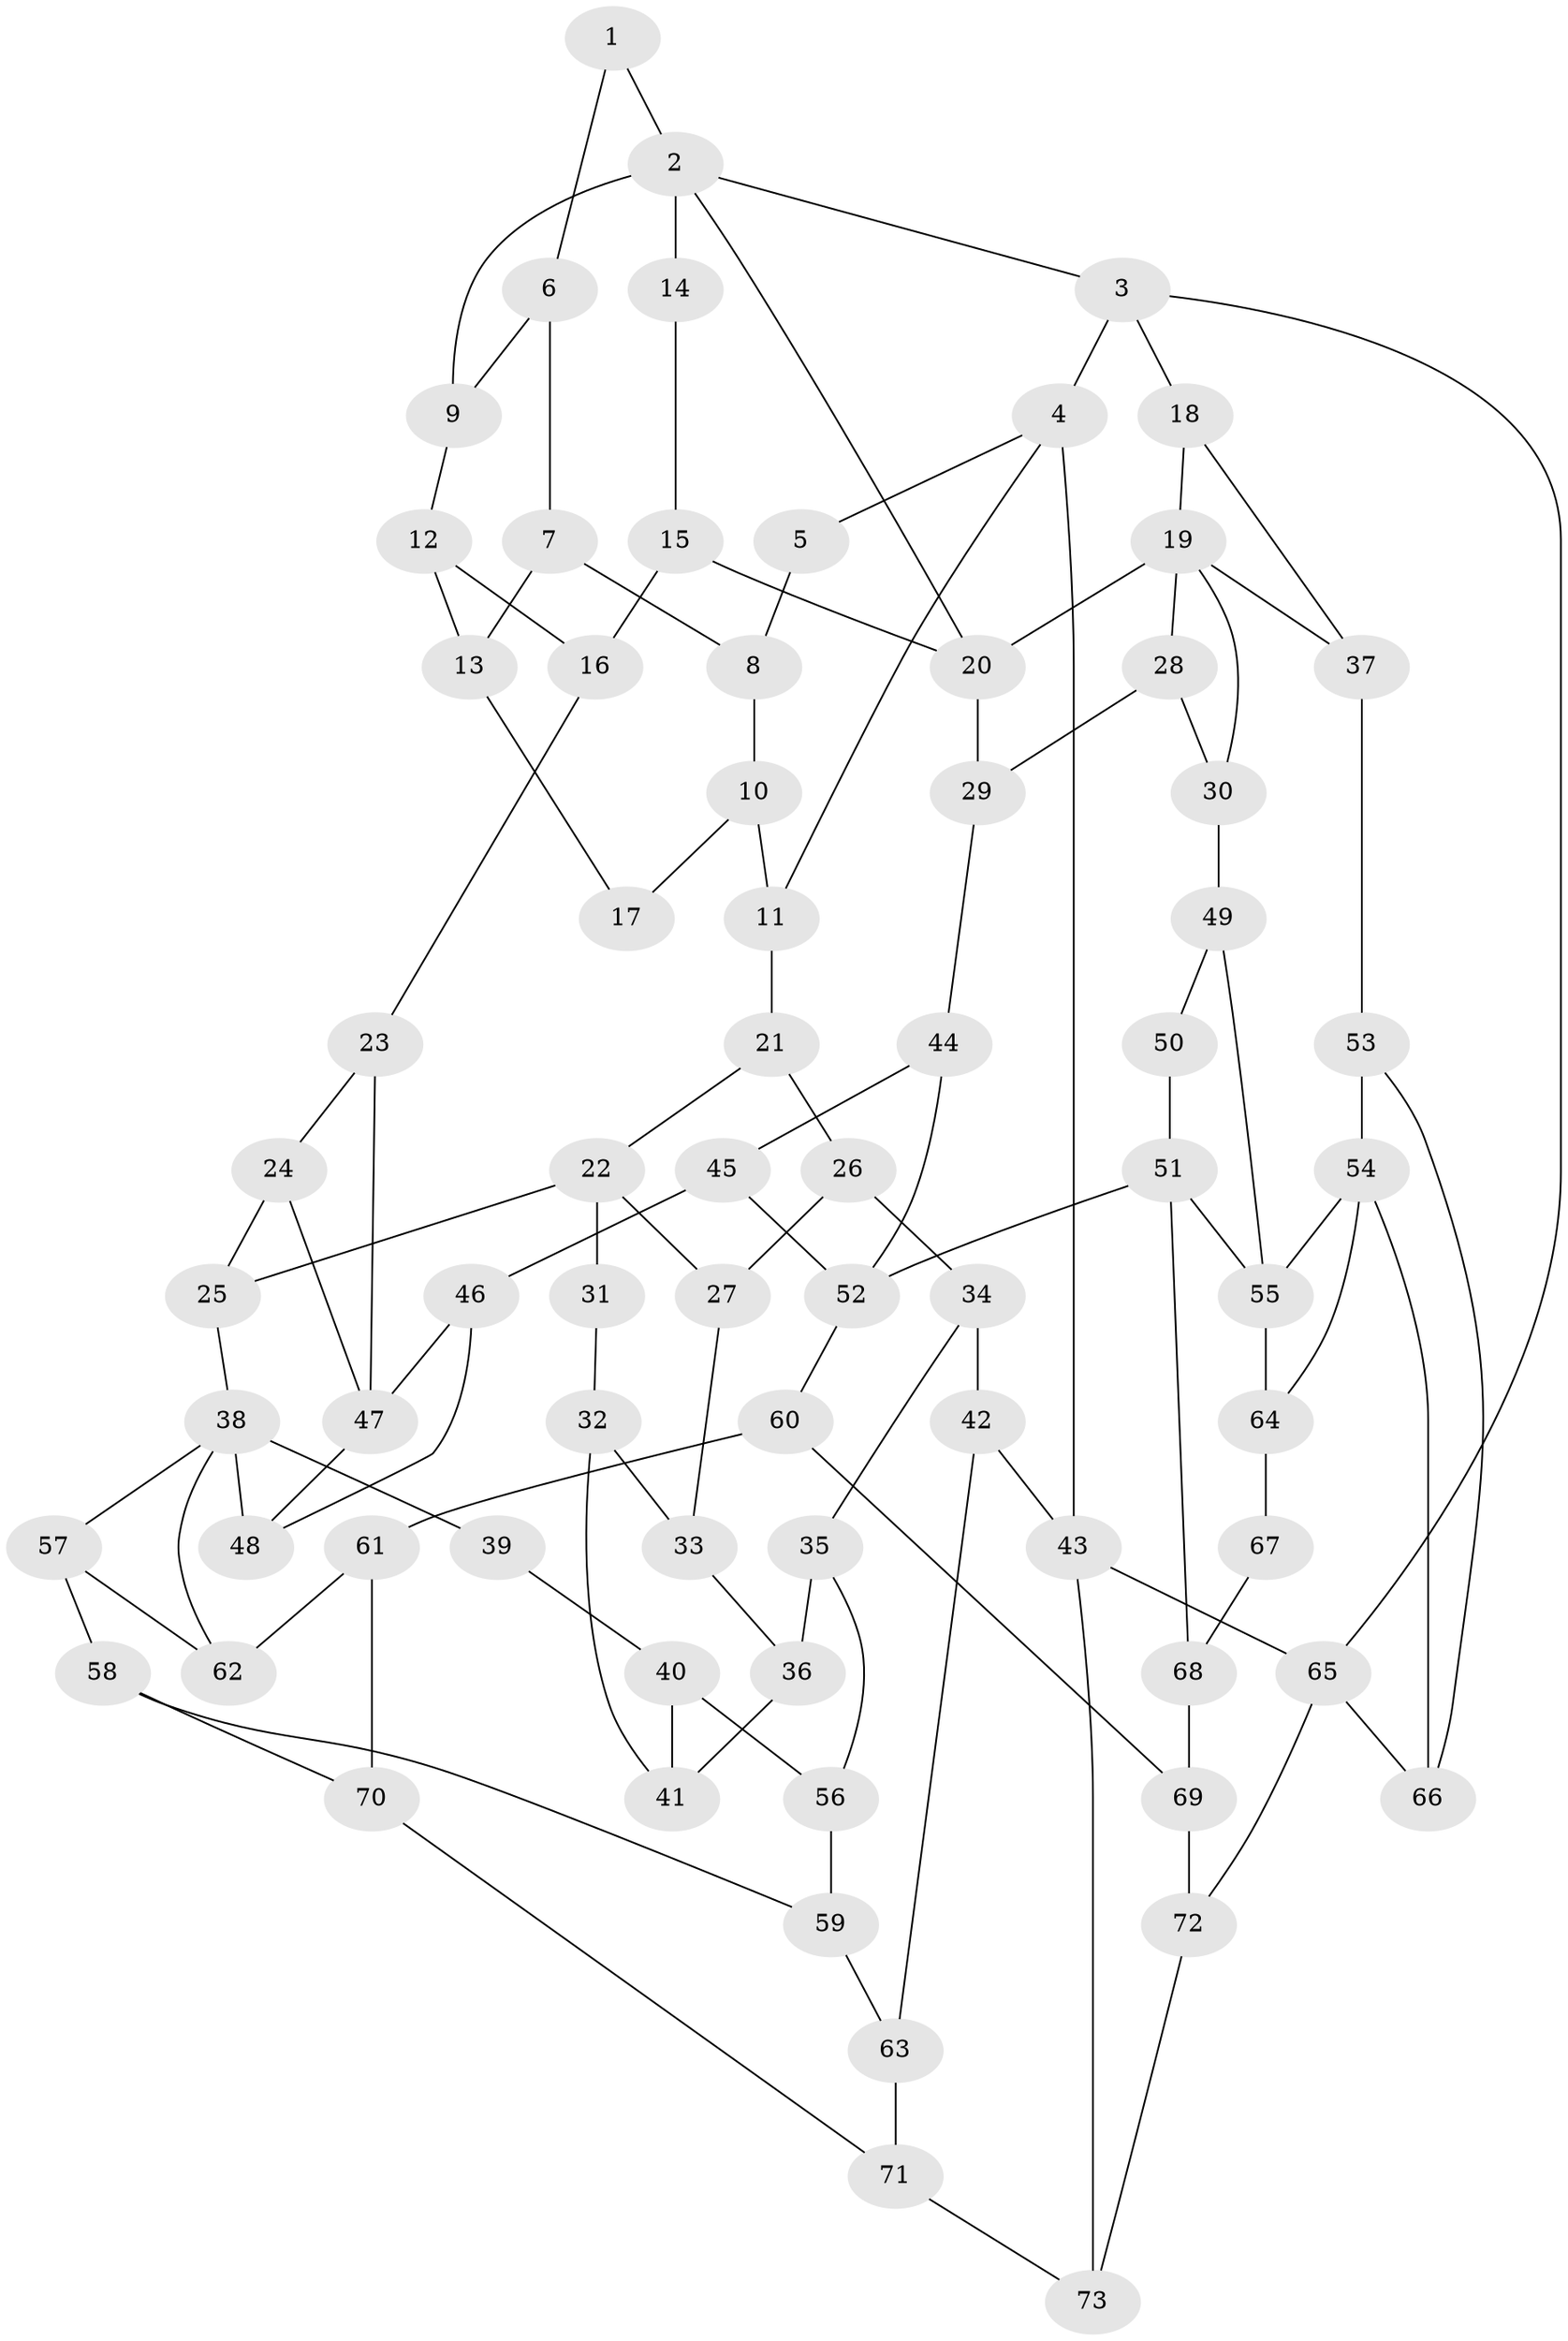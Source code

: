 // original degree distribution, {3: 0.029411764705882353, 5: 0.46078431372549017, 6: 0.2549019607843137, 4: 0.2549019607843137}
// Generated by graph-tools (version 1.1) at 2025/54/03/04/25 22:54:14]
// undirected, 73 vertices, 114 edges
graph export_dot {
  node [color=gray90,style=filled];
  1;
  2;
  3;
  4;
  5;
  6;
  7;
  8;
  9;
  10;
  11;
  12;
  13;
  14;
  15;
  16;
  17;
  18;
  19;
  20;
  21;
  22;
  23;
  24;
  25;
  26;
  27;
  28;
  29;
  30;
  31;
  32;
  33;
  34;
  35;
  36;
  37;
  38;
  39;
  40;
  41;
  42;
  43;
  44;
  45;
  46;
  47;
  48;
  49;
  50;
  51;
  52;
  53;
  54;
  55;
  56;
  57;
  58;
  59;
  60;
  61;
  62;
  63;
  64;
  65;
  66;
  67;
  68;
  69;
  70;
  71;
  72;
  73;
  1 -- 2 [weight=1.0];
  1 -- 6 [weight=1.0];
  2 -- 3 [weight=1.0];
  2 -- 9 [weight=1.0];
  2 -- 14 [weight=2.0];
  2 -- 20 [weight=1.0];
  3 -- 4 [weight=1.0];
  3 -- 18 [weight=1.0];
  3 -- 65 [weight=1.0];
  4 -- 5 [weight=1.0];
  4 -- 11 [weight=1.0];
  4 -- 43 [weight=1.0];
  5 -- 8 [weight=1.0];
  6 -- 7 [weight=1.0];
  6 -- 9 [weight=1.0];
  7 -- 8 [weight=1.0];
  7 -- 13 [weight=1.0];
  8 -- 10 [weight=1.0];
  9 -- 12 [weight=1.0];
  10 -- 11 [weight=1.0];
  10 -- 17 [weight=1.0];
  11 -- 21 [weight=1.0];
  12 -- 13 [weight=1.0];
  12 -- 16 [weight=1.0];
  13 -- 17 [weight=1.0];
  14 -- 15 [weight=1.0];
  15 -- 16 [weight=1.0];
  15 -- 20 [weight=1.0];
  16 -- 23 [weight=1.0];
  18 -- 19 [weight=1.0];
  18 -- 37 [weight=1.0];
  19 -- 20 [weight=2.0];
  19 -- 28 [weight=1.0];
  19 -- 30 [weight=1.0];
  19 -- 37 [weight=1.0];
  20 -- 29 [weight=1.0];
  21 -- 22 [weight=1.0];
  21 -- 26 [weight=1.0];
  22 -- 25 [weight=1.0];
  22 -- 27 [weight=1.0];
  22 -- 31 [weight=2.0];
  23 -- 24 [weight=1.0];
  23 -- 47 [weight=1.0];
  24 -- 25 [weight=1.0];
  24 -- 47 [weight=1.0];
  25 -- 38 [weight=1.0];
  26 -- 27 [weight=1.0];
  26 -- 34 [weight=1.0];
  27 -- 33 [weight=1.0];
  28 -- 29 [weight=1.0];
  28 -- 30 [weight=1.0];
  29 -- 44 [weight=1.0];
  30 -- 49 [weight=1.0];
  31 -- 32 [weight=1.0];
  32 -- 33 [weight=1.0];
  32 -- 41 [weight=1.0];
  33 -- 36 [weight=1.0];
  34 -- 35 [weight=1.0];
  34 -- 42 [weight=1.0];
  35 -- 36 [weight=1.0];
  35 -- 56 [weight=1.0];
  36 -- 41 [weight=1.0];
  37 -- 53 [weight=1.0];
  38 -- 39 [weight=2.0];
  38 -- 48 [weight=1.0];
  38 -- 57 [weight=1.0];
  38 -- 62 [weight=1.0];
  39 -- 40 [weight=1.0];
  40 -- 41 [weight=1.0];
  40 -- 56 [weight=1.0];
  42 -- 43 [weight=1.0];
  42 -- 63 [weight=1.0];
  43 -- 65 [weight=1.0];
  43 -- 73 [weight=1.0];
  44 -- 45 [weight=1.0];
  44 -- 52 [weight=1.0];
  45 -- 46 [weight=1.0];
  45 -- 52 [weight=1.0];
  46 -- 47 [weight=1.0];
  46 -- 48 [weight=1.0];
  47 -- 48 [weight=1.0];
  49 -- 50 [weight=1.0];
  49 -- 55 [weight=1.0];
  50 -- 51 [weight=2.0];
  51 -- 52 [weight=2.0];
  51 -- 55 [weight=1.0];
  51 -- 68 [weight=1.0];
  52 -- 60 [weight=1.0];
  53 -- 54 [weight=1.0];
  53 -- 66 [weight=1.0];
  54 -- 55 [weight=1.0];
  54 -- 64 [weight=2.0];
  54 -- 66 [weight=1.0];
  55 -- 64 [weight=2.0];
  56 -- 59 [weight=1.0];
  57 -- 58 [weight=1.0];
  57 -- 62 [weight=1.0];
  58 -- 59 [weight=1.0];
  58 -- 70 [weight=1.0];
  59 -- 63 [weight=1.0];
  60 -- 61 [weight=1.0];
  60 -- 69 [weight=1.0];
  61 -- 62 [weight=1.0];
  61 -- 70 [weight=1.0];
  63 -- 71 [weight=1.0];
  64 -- 67 [weight=2.0];
  65 -- 66 [weight=1.0];
  65 -- 72 [weight=1.0];
  67 -- 68 [weight=1.0];
  68 -- 69 [weight=1.0];
  69 -- 72 [weight=1.0];
  70 -- 71 [weight=1.0];
  71 -- 73 [weight=1.0];
  72 -- 73 [weight=1.0];
}
